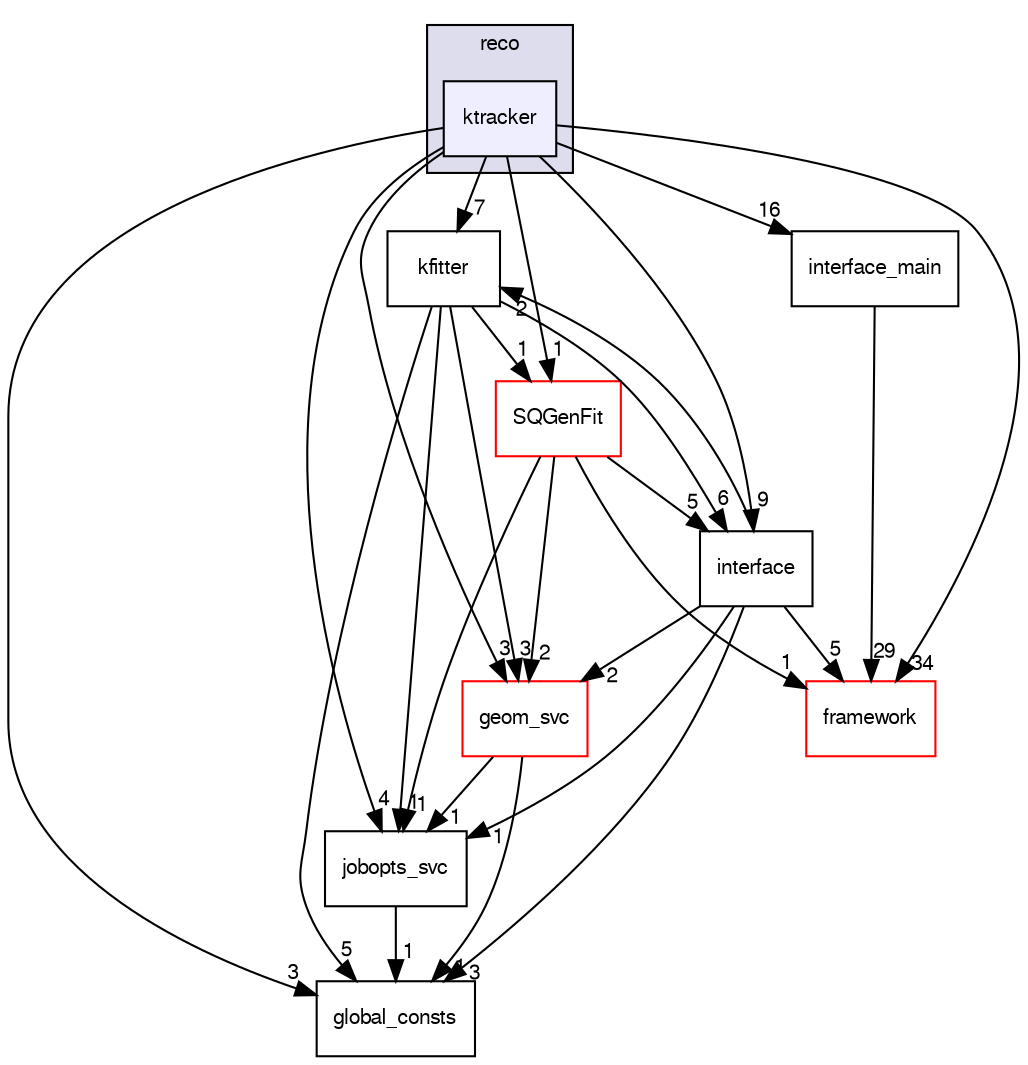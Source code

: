 digraph "/dev/shm/kenichi/update-e1039-doc/e1039-core/packages/reco/ktracker" {
  bgcolor=transparent;
  compound=true
  node [ fontsize="10", fontname="FreeSans"];
  edge [ labelfontsize="10", labelfontname="FreeSans"];
  subgraph clusterdir_2fc89f0a6e4d1b1c08f5a2b3f2469cd0 {
    graph [ bgcolor="#ddddee", pencolor="black", label="reco" fontname="FreeSans", fontsize="10", URL="dir_2fc89f0a6e4d1b1c08f5a2b3f2469cd0.html"]
  dir_8ffe69d172073383399378e7403a7555 [shape=box, label="ktracker", style="filled", fillcolor="#eeeeff", pencolor="black", URL="dir_8ffe69d172073383399378e7403a7555.html"];
  }
  dir_5fde958d0efff8f0c14671d1322e68e9 [shape=box label="geom_svc" color="red" URL="dir_5fde958d0efff8f0c14671d1322e68e9.html"];
  dir_68879e08c6651a210f7d5b44f4a6e313 [shape=box label="framework" color="red" URL="dir_68879e08c6651a210f7d5b44f4a6e313.html"];
  dir_4109f03a5b9c2dae233205e99792f74d [shape=box label="interface_main" URL="dir_4109f03a5b9c2dae233205e99792f74d.html"];
  dir_bfbda1860e73dbb398db847b971277c1 [shape=box label="SQGenFit" color="red" URL="dir_bfbda1860e73dbb398db847b971277c1.html"];
  dir_fa15fa1979a2f587dfa447baa637660a [shape=box label="jobopts_svc" URL="dir_fa15fa1979a2f587dfa447baa637660a.html"];
  dir_db0f62da9640c3e2ac69534d9d31ddb5 [shape=box label="global_consts" URL="dir_db0f62da9640c3e2ac69534d9d31ddb5.html"];
  dir_cf696cc37935cb268c4d3f595d3ce288 [shape=box label="kfitter" URL="dir_cf696cc37935cb268c4d3f595d3ce288.html"];
  dir_d5900b3bfb54265301ec879c265f94a7 [shape=box label="interface" URL="dir_d5900b3bfb54265301ec879c265f94a7.html"];
  dir_5fde958d0efff8f0c14671d1322e68e9->dir_fa15fa1979a2f587dfa447baa637660a [headlabel="1", labeldistance=1.5 headhref="dir_000056_000060.html"];
  dir_5fde958d0efff8f0c14671d1322e68e9->dir_db0f62da9640c3e2ac69534d9d31ddb5 [headlabel="1", labeldistance=1.5 headhref="dir_000056_000058.html"];
  dir_4109f03a5b9c2dae233205e99792f74d->dir_68879e08c6651a210f7d5b44f4a6e313 [headlabel="29", labeldistance=1.5 headhref="dir_000032_000024.html"];
  dir_8ffe69d172073383399378e7403a7555->dir_5fde958d0efff8f0c14671d1322e68e9 [headlabel="3", labeldistance=1.5 headhref="dir_000067_000056.html"];
  dir_8ffe69d172073383399378e7403a7555->dir_68879e08c6651a210f7d5b44f4a6e313 [headlabel="34", labeldistance=1.5 headhref="dir_000067_000024.html"];
  dir_8ffe69d172073383399378e7403a7555->dir_4109f03a5b9c2dae233205e99792f74d [headlabel="16", labeldistance=1.5 headhref="dir_000067_000032.html"];
  dir_8ffe69d172073383399378e7403a7555->dir_bfbda1860e73dbb398db847b971277c1 [headlabel="1", labeldistance=1.5 headhref="dir_000067_000069.html"];
  dir_8ffe69d172073383399378e7403a7555->dir_fa15fa1979a2f587dfa447baa637660a [headlabel="4", labeldistance=1.5 headhref="dir_000067_000060.html"];
  dir_8ffe69d172073383399378e7403a7555->dir_db0f62da9640c3e2ac69534d9d31ddb5 [headlabel="3", labeldistance=1.5 headhref="dir_000067_000058.html"];
  dir_8ffe69d172073383399378e7403a7555->dir_cf696cc37935cb268c4d3f595d3ce288 [headlabel="7", labeldistance=1.5 headhref="dir_000067_000066.html"];
  dir_8ffe69d172073383399378e7403a7555->dir_d5900b3bfb54265301ec879c265f94a7 [headlabel="9", labeldistance=1.5 headhref="dir_000067_000065.html"];
  dir_bfbda1860e73dbb398db847b971277c1->dir_5fde958d0efff8f0c14671d1322e68e9 [headlabel="2", labeldistance=1.5 headhref="dir_000069_000056.html"];
  dir_bfbda1860e73dbb398db847b971277c1->dir_68879e08c6651a210f7d5b44f4a6e313 [headlabel="1", labeldistance=1.5 headhref="dir_000069_000024.html"];
  dir_bfbda1860e73dbb398db847b971277c1->dir_fa15fa1979a2f587dfa447baa637660a [headlabel="1", labeldistance=1.5 headhref="dir_000069_000060.html"];
  dir_bfbda1860e73dbb398db847b971277c1->dir_d5900b3bfb54265301ec879c265f94a7 [headlabel="5", labeldistance=1.5 headhref="dir_000069_000065.html"];
  dir_fa15fa1979a2f587dfa447baa637660a->dir_db0f62da9640c3e2ac69534d9d31ddb5 [headlabel="1", labeldistance=1.5 headhref="dir_000060_000058.html"];
  dir_cf696cc37935cb268c4d3f595d3ce288->dir_5fde958d0efff8f0c14671d1322e68e9 [headlabel="3", labeldistance=1.5 headhref="dir_000066_000056.html"];
  dir_cf696cc37935cb268c4d3f595d3ce288->dir_bfbda1860e73dbb398db847b971277c1 [headlabel="1", labeldistance=1.5 headhref="dir_000066_000069.html"];
  dir_cf696cc37935cb268c4d3f595d3ce288->dir_fa15fa1979a2f587dfa447baa637660a [headlabel="1", labeldistance=1.5 headhref="dir_000066_000060.html"];
  dir_cf696cc37935cb268c4d3f595d3ce288->dir_db0f62da9640c3e2ac69534d9d31ddb5 [headlabel="5", labeldistance=1.5 headhref="dir_000066_000058.html"];
  dir_cf696cc37935cb268c4d3f595d3ce288->dir_d5900b3bfb54265301ec879c265f94a7 [headlabel="6", labeldistance=1.5 headhref="dir_000066_000065.html"];
  dir_d5900b3bfb54265301ec879c265f94a7->dir_5fde958d0efff8f0c14671d1322e68e9 [headlabel="2", labeldistance=1.5 headhref="dir_000065_000056.html"];
  dir_d5900b3bfb54265301ec879c265f94a7->dir_68879e08c6651a210f7d5b44f4a6e313 [headlabel="5", labeldistance=1.5 headhref="dir_000065_000024.html"];
  dir_d5900b3bfb54265301ec879c265f94a7->dir_fa15fa1979a2f587dfa447baa637660a [headlabel="1", labeldistance=1.5 headhref="dir_000065_000060.html"];
  dir_d5900b3bfb54265301ec879c265f94a7->dir_db0f62da9640c3e2ac69534d9d31ddb5 [headlabel="3", labeldistance=1.5 headhref="dir_000065_000058.html"];
  dir_d5900b3bfb54265301ec879c265f94a7->dir_cf696cc37935cb268c4d3f595d3ce288 [headlabel="2", labeldistance=1.5 headhref="dir_000065_000066.html"];
}
